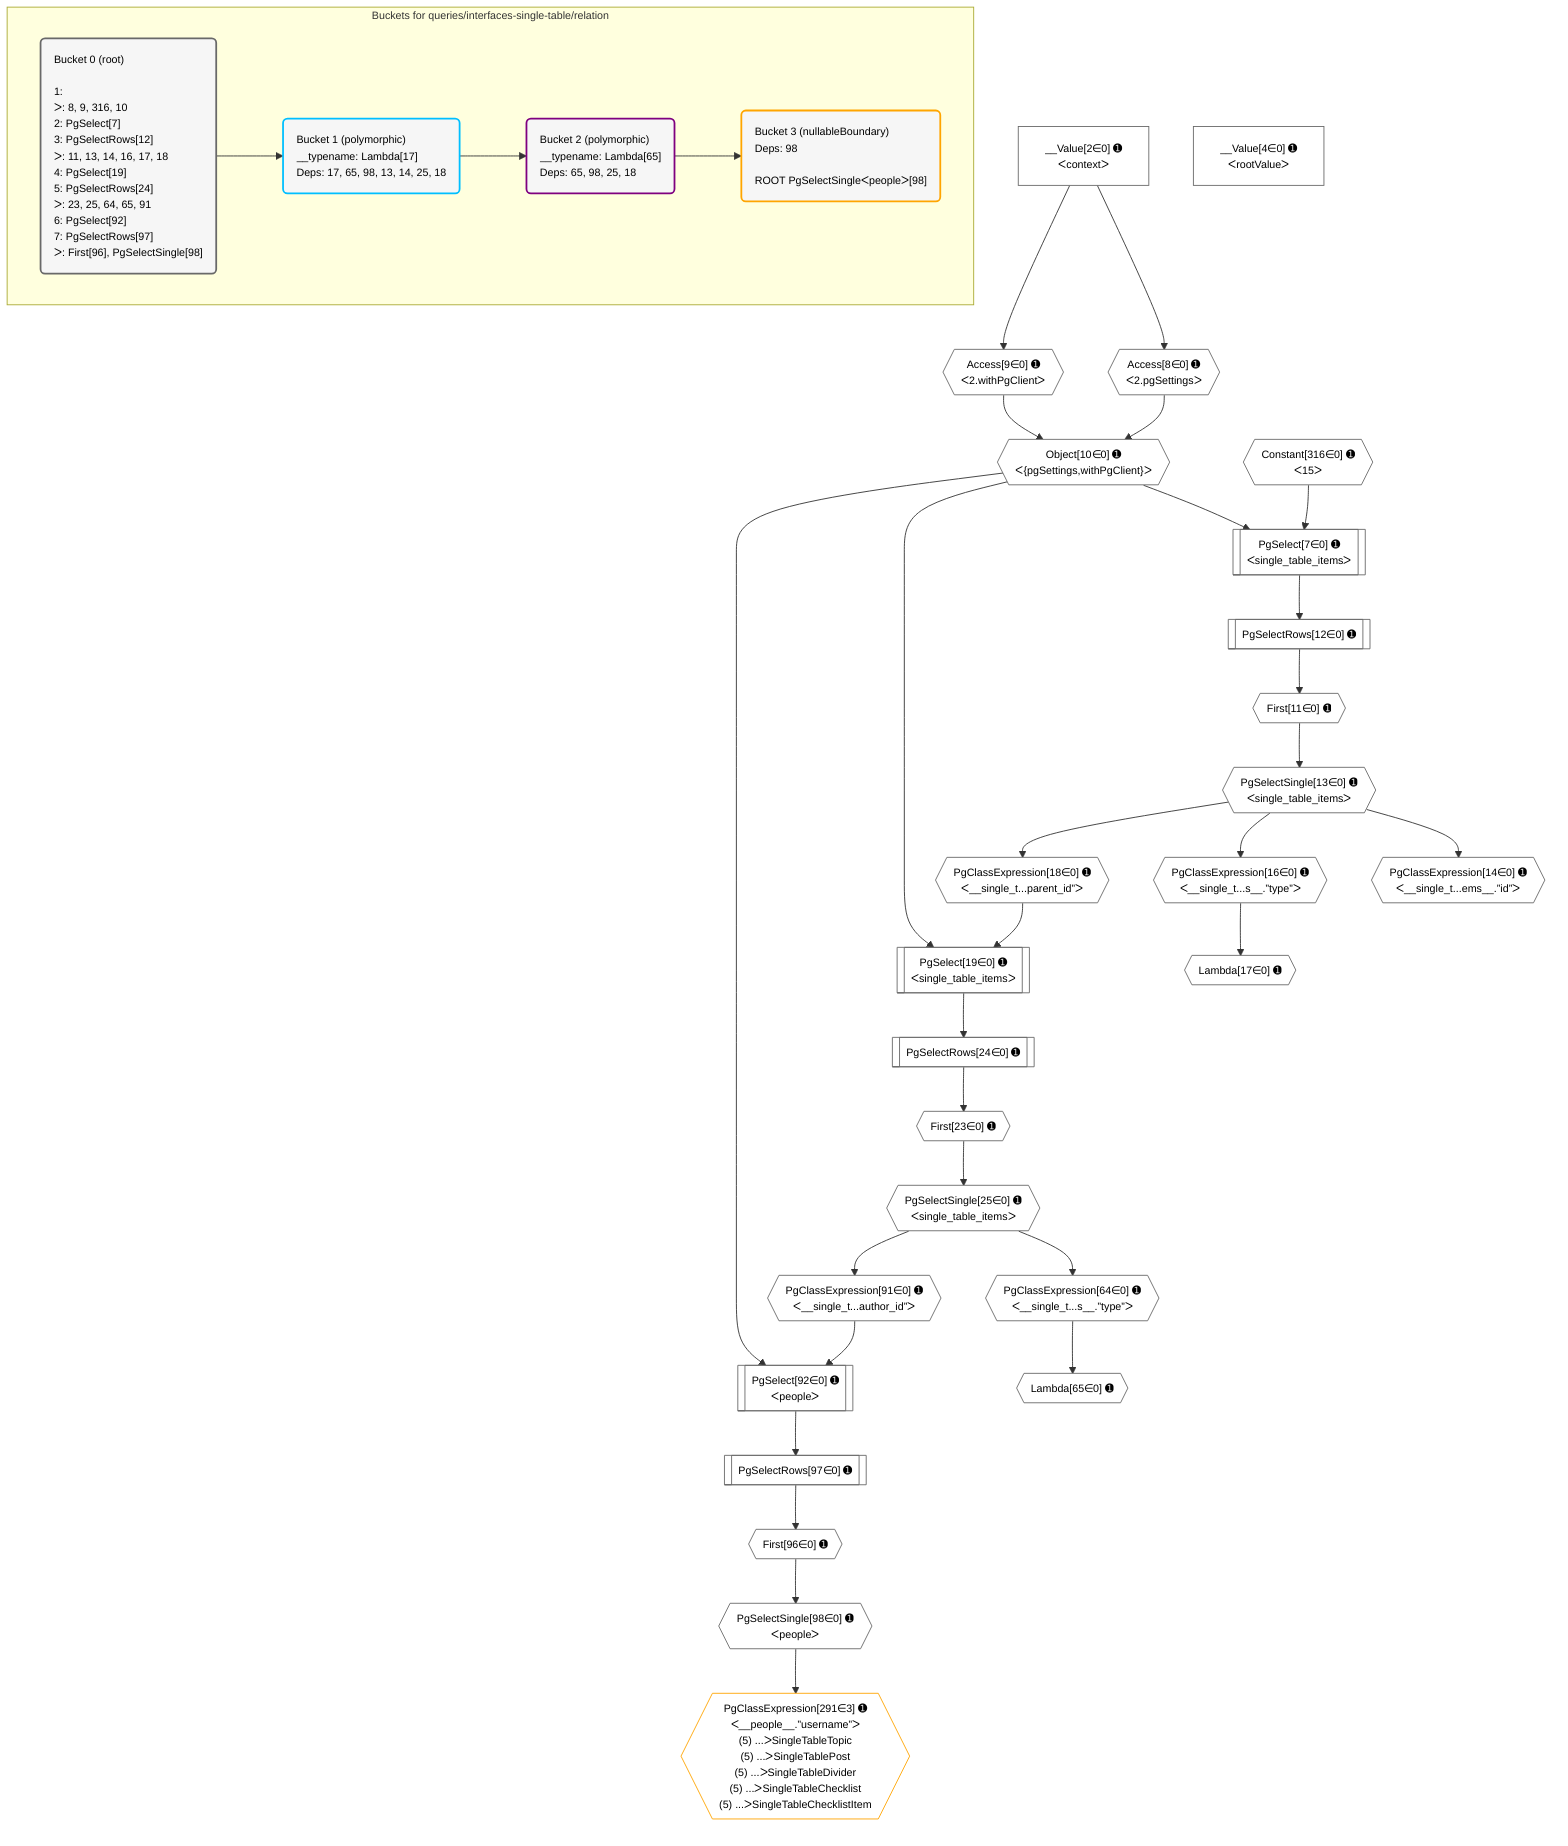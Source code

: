 %%{init: {'themeVariables': { 'fontSize': '12px'}}}%%
graph TD
    classDef path fill:#eee,stroke:#000,color:#000
    classDef plan fill:#fff,stroke-width:1px,color:#000
    classDef itemplan fill:#fff,stroke-width:2px,color:#000
    classDef unbatchedplan fill:#dff,stroke-width:1px,color:#000
    classDef sideeffectplan fill:#fcc,stroke-width:2px,color:#000
    classDef bucket fill:#f6f6f6,color:#000,stroke-width:2px,text-align:left

    subgraph "Buckets for queries/interfaces-single-table/relation"
    Bucket0("Bucket 0 (root)<br /><br />1: <br />ᐳ: 8, 9, 316, 10<br />2: PgSelect[7]<br />3: PgSelectRows[12]<br />ᐳ: 11, 13, 14, 16, 17, 18<br />4: PgSelect[19]<br />5: PgSelectRows[24]<br />ᐳ: 23, 25, 64, 65, 91<br />6: PgSelect[92]<br />7: PgSelectRows[97]<br />ᐳ: First[96], PgSelectSingle[98]"):::bucket
    Bucket1("Bucket 1 (polymorphic)<br />__typename: Lambda[17]<br />Deps: 17, 65, 98, 13, 14, 25, 18"):::bucket
    Bucket2("Bucket 2 (polymorphic)<br />__typename: Lambda[65]<br />Deps: 65, 98, 25, 18"):::bucket
    Bucket3("Bucket 3 (nullableBoundary)<br />Deps: 98<br /><br />ROOT PgSelectSingleᐸpeopleᐳ[98]"):::bucket
    end
    Bucket0 --> Bucket1
    Bucket1 --> Bucket2
    Bucket2 --> Bucket3

    %% plan dependencies
    PgSelect7[["PgSelect[7∈0] ➊<br />ᐸsingle_table_itemsᐳ"]]:::plan
    Object10{{"Object[10∈0] ➊<br />ᐸ{pgSettings,withPgClient}ᐳ"}}:::plan
    Constant316{{"Constant[316∈0] ➊<br />ᐸ15ᐳ"}}:::plan
    Object10 & Constant316 --> PgSelect7
    Access8{{"Access[8∈0] ➊<br />ᐸ2.pgSettingsᐳ"}}:::plan
    Access9{{"Access[9∈0] ➊<br />ᐸ2.withPgClientᐳ"}}:::plan
    Access8 & Access9 --> Object10
    PgSelect19[["PgSelect[19∈0] ➊<br />ᐸsingle_table_itemsᐳ"]]:::plan
    PgClassExpression18{{"PgClassExpression[18∈0] ➊<br />ᐸ__single_t...parent_id”ᐳ"}}:::plan
    Object10 & PgClassExpression18 --> PgSelect19
    PgSelect92[["PgSelect[92∈0] ➊<br />ᐸpeopleᐳ"]]:::plan
    PgClassExpression91{{"PgClassExpression[91∈0] ➊<br />ᐸ__single_t...author_id”ᐳ"}}:::plan
    Object10 & PgClassExpression91 --> PgSelect92
    __Value2["__Value[2∈0] ➊<br />ᐸcontextᐳ"]:::plan
    __Value2 --> Access8
    __Value2 --> Access9
    First11{{"First[11∈0] ➊"}}:::plan
    PgSelectRows12[["PgSelectRows[12∈0] ➊"]]:::plan
    PgSelectRows12 --> First11
    PgSelect7 --> PgSelectRows12
    PgSelectSingle13{{"PgSelectSingle[13∈0] ➊<br />ᐸsingle_table_itemsᐳ"}}:::plan
    First11 --> PgSelectSingle13
    PgClassExpression14{{"PgClassExpression[14∈0] ➊<br />ᐸ__single_t...ems__.”id”ᐳ"}}:::plan
    PgSelectSingle13 --> PgClassExpression14
    PgClassExpression16{{"PgClassExpression[16∈0] ➊<br />ᐸ__single_t...s__.”type”ᐳ"}}:::plan
    PgSelectSingle13 --> PgClassExpression16
    Lambda17{{"Lambda[17∈0] ➊"}}:::plan
    PgClassExpression16 --> Lambda17
    PgSelectSingle13 --> PgClassExpression18
    First23{{"First[23∈0] ➊"}}:::plan
    PgSelectRows24[["PgSelectRows[24∈0] ➊"]]:::plan
    PgSelectRows24 --> First23
    PgSelect19 --> PgSelectRows24
    PgSelectSingle25{{"PgSelectSingle[25∈0] ➊<br />ᐸsingle_table_itemsᐳ"}}:::plan
    First23 --> PgSelectSingle25
    PgClassExpression64{{"PgClassExpression[64∈0] ➊<br />ᐸ__single_t...s__.”type”ᐳ"}}:::plan
    PgSelectSingle25 --> PgClassExpression64
    Lambda65{{"Lambda[65∈0] ➊"}}:::plan
    PgClassExpression64 --> Lambda65
    PgSelectSingle25 --> PgClassExpression91
    First96{{"First[96∈0] ➊"}}:::plan
    PgSelectRows97[["PgSelectRows[97∈0] ➊"]]:::plan
    PgSelectRows97 --> First96
    PgSelect92 --> PgSelectRows97
    PgSelectSingle98{{"PgSelectSingle[98∈0] ➊<br />ᐸpeopleᐳ"}}:::plan
    First96 --> PgSelectSingle98
    __Value4["__Value[4∈0] ➊<br />ᐸrootValueᐳ"]:::plan
    PgClassExpression291{{"PgClassExpression[291∈3] ➊<br />ᐸ__people__.”username”ᐳ<br />(5) ...ᐳSingleTableTopic<br />(5) ...ᐳSingleTablePost<br />(5) ...ᐳSingleTableDivider<br />(5) ...ᐳSingleTableChecklist<br />(5) ...ᐳSingleTableChecklistItem"}}:::plan
    PgSelectSingle98 --> PgClassExpression291

    %% define steps
    classDef bucket0 stroke:#696969
    class Bucket0,__Value2,__Value4,PgSelect7,Access8,Access9,Object10,First11,PgSelectRows12,PgSelectSingle13,PgClassExpression14,PgClassExpression16,Lambda17,PgClassExpression18,PgSelect19,First23,PgSelectRows24,PgSelectSingle25,PgClassExpression64,Lambda65,PgClassExpression91,PgSelect92,First96,PgSelectRows97,PgSelectSingle98,Constant316 bucket0
    classDef bucket1 stroke:#00bfff
    class Bucket1 bucket1
    classDef bucket2 stroke:#7f007f
    class Bucket2 bucket2
    classDef bucket3 stroke:#ffa500
    class Bucket3,PgClassExpression291 bucket3